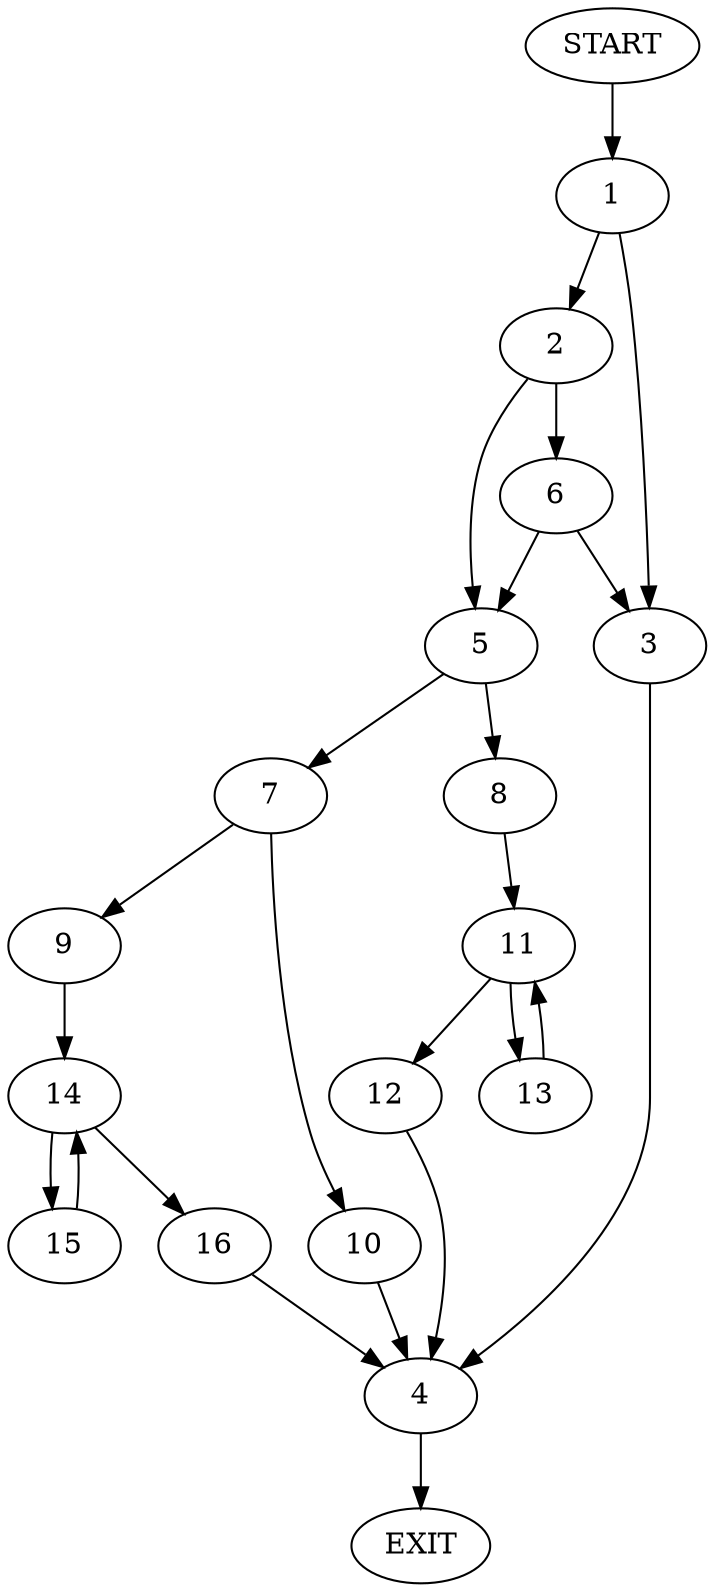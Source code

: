 digraph {
0 [label="START"]
17 [label="EXIT"]
0 -> 1
1 -> 2
1 -> 3
3 -> 4
2 -> 5
2 -> 6
5 -> 7
5 -> 8
6 -> 5
6 -> 3
4 -> 17
7 -> 9
7 -> 10
8 -> 11
11 -> 12
11 -> 13
13 -> 11
12 -> 4
9 -> 14
10 -> 4
14 -> 15
14 -> 16
16 -> 4
15 -> 14
}
